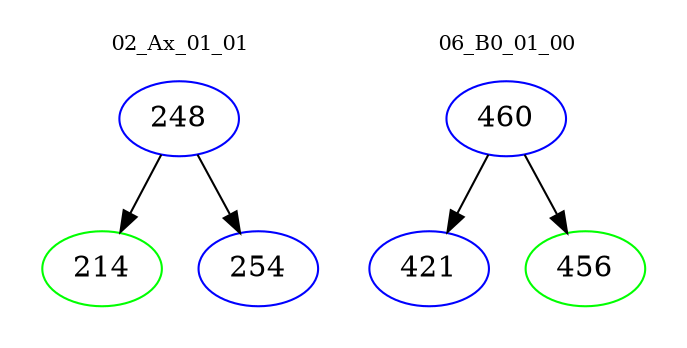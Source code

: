 digraph{
subgraph cluster_0 {
color = white
label = "02_Ax_01_01";
fontsize=10;
T0_248 [label="248", color="blue"]
T0_248 -> T0_214 [color="black"]
T0_214 [label="214", color="green"]
T0_248 -> T0_254 [color="black"]
T0_254 [label="254", color="blue"]
}
subgraph cluster_1 {
color = white
label = "06_B0_01_00";
fontsize=10;
T1_460 [label="460", color="blue"]
T1_460 -> T1_421 [color="black"]
T1_421 [label="421", color="blue"]
T1_460 -> T1_456 [color="black"]
T1_456 [label="456", color="green"]
}
}
